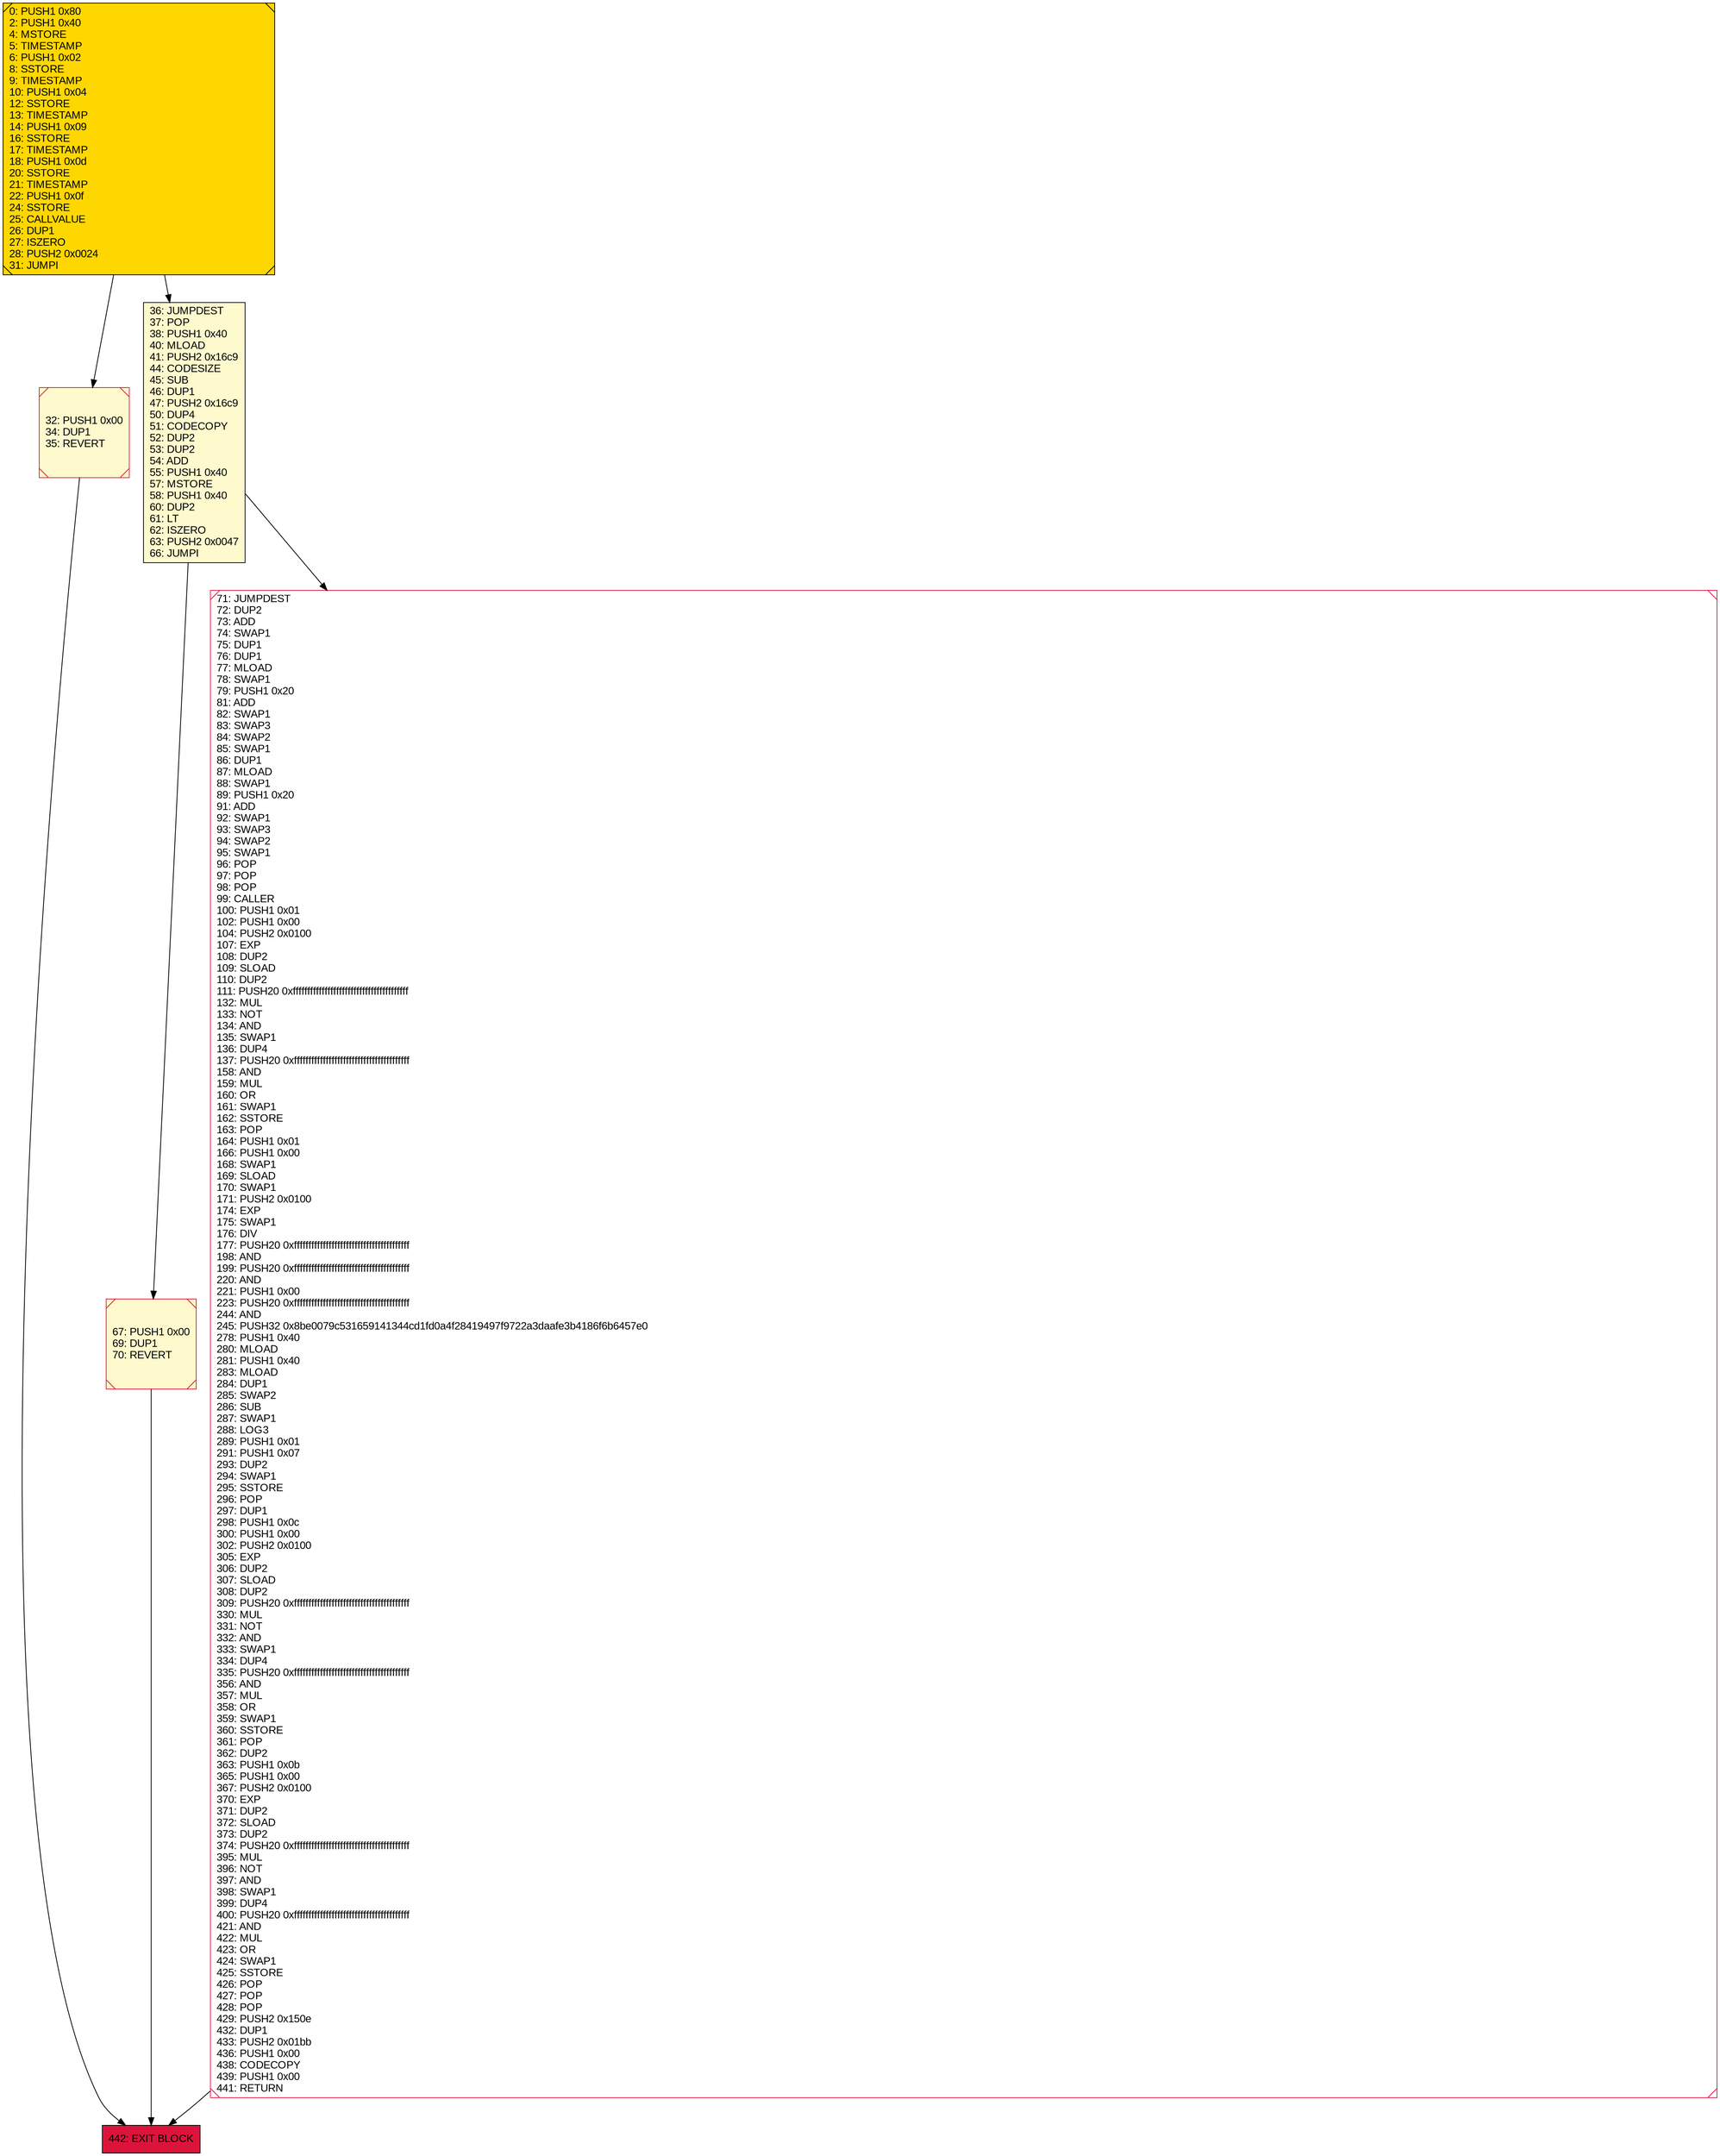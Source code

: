 digraph G {
bgcolor=transparent rankdir=UD;
node [shape=box style=filled color=black fillcolor=white fontname=arial fontcolor=black];
32 [label="32: PUSH1 0x00\l34: DUP1\l35: REVERT\l" fillcolor=lemonchiffon shape=Msquare color=crimson ];
36 [label="36: JUMPDEST\l37: POP\l38: PUSH1 0x40\l40: MLOAD\l41: PUSH2 0x16c9\l44: CODESIZE\l45: SUB\l46: DUP1\l47: PUSH2 0x16c9\l50: DUP4\l51: CODECOPY\l52: DUP2\l53: DUP2\l54: ADD\l55: PUSH1 0x40\l57: MSTORE\l58: PUSH1 0x40\l60: DUP2\l61: LT\l62: ISZERO\l63: PUSH2 0x0047\l66: JUMPI\l" fillcolor=lemonchiffon ];
67 [label="67: PUSH1 0x00\l69: DUP1\l70: REVERT\l" fillcolor=lemonchiffon shape=Msquare color=crimson ];
71 [label="71: JUMPDEST\l72: DUP2\l73: ADD\l74: SWAP1\l75: DUP1\l76: DUP1\l77: MLOAD\l78: SWAP1\l79: PUSH1 0x20\l81: ADD\l82: SWAP1\l83: SWAP3\l84: SWAP2\l85: SWAP1\l86: DUP1\l87: MLOAD\l88: SWAP1\l89: PUSH1 0x20\l91: ADD\l92: SWAP1\l93: SWAP3\l94: SWAP2\l95: SWAP1\l96: POP\l97: POP\l98: POP\l99: CALLER\l100: PUSH1 0x01\l102: PUSH1 0x00\l104: PUSH2 0x0100\l107: EXP\l108: DUP2\l109: SLOAD\l110: DUP2\l111: PUSH20 0xffffffffffffffffffffffffffffffffffffffff\l132: MUL\l133: NOT\l134: AND\l135: SWAP1\l136: DUP4\l137: PUSH20 0xffffffffffffffffffffffffffffffffffffffff\l158: AND\l159: MUL\l160: OR\l161: SWAP1\l162: SSTORE\l163: POP\l164: PUSH1 0x01\l166: PUSH1 0x00\l168: SWAP1\l169: SLOAD\l170: SWAP1\l171: PUSH2 0x0100\l174: EXP\l175: SWAP1\l176: DIV\l177: PUSH20 0xffffffffffffffffffffffffffffffffffffffff\l198: AND\l199: PUSH20 0xffffffffffffffffffffffffffffffffffffffff\l220: AND\l221: PUSH1 0x00\l223: PUSH20 0xffffffffffffffffffffffffffffffffffffffff\l244: AND\l245: PUSH32 0x8be0079c531659141344cd1fd0a4f28419497f9722a3daafe3b4186f6b6457e0\l278: PUSH1 0x40\l280: MLOAD\l281: PUSH1 0x40\l283: MLOAD\l284: DUP1\l285: SWAP2\l286: SUB\l287: SWAP1\l288: LOG3\l289: PUSH1 0x01\l291: PUSH1 0x07\l293: DUP2\l294: SWAP1\l295: SSTORE\l296: POP\l297: DUP1\l298: PUSH1 0x0c\l300: PUSH1 0x00\l302: PUSH2 0x0100\l305: EXP\l306: DUP2\l307: SLOAD\l308: DUP2\l309: PUSH20 0xffffffffffffffffffffffffffffffffffffffff\l330: MUL\l331: NOT\l332: AND\l333: SWAP1\l334: DUP4\l335: PUSH20 0xffffffffffffffffffffffffffffffffffffffff\l356: AND\l357: MUL\l358: OR\l359: SWAP1\l360: SSTORE\l361: POP\l362: DUP2\l363: PUSH1 0x0b\l365: PUSH1 0x00\l367: PUSH2 0x0100\l370: EXP\l371: DUP2\l372: SLOAD\l373: DUP2\l374: PUSH20 0xffffffffffffffffffffffffffffffffffffffff\l395: MUL\l396: NOT\l397: AND\l398: SWAP1\l399: DUP4\l400: PUSH20 0xffffffffffffffffffffffffffffffffffffffff\l421: AND\l422: MUL\l423: OR\l424: SWAP1\l425: SSTORE\l426: POP\l427: POP\l428: POP\l429: PUSH2 0x150e\l432: DUP1\l433: PUSH2 0x01bb\l436: PUSH1 0x00\l438: CODECOPY\l439: PUSH1 0x00\l441: RETURN\l" shape=Msquare color=crimson ];
442 [label="442: EXIT BLOCK\l" fillcolor=crimson ];
0 [label="0: PUSH1 0x80\l2: PUSH1 0x40\l4: MSTORE\l5: TIMESTAMP\l6: PUSH1 0x02\l8: SSTORE\l9: TIMESTAMP\l10: PUSH1 0x04\l12: SSTORE\l13: TIMESTAMP\l14: PUSH1 0x09\l16: SSTORE\l17: TIMESTAMP\l18: PUSH1 0x0d\l20: SSTORE\l21: TIMESTAMP\l22: PUSH1 0x0f\l24: SSTORE\l25: CALLVALUE\l26: DUP1\l27: ISZERO\l28: PUSH2 0x0024\l31: JUMPI\l" fillcolor=lemonchiffon shape=Msquare fillcolor=gold ];
36 -> 67;
71 -> 442;
67 -> 442;
0 -> 36;
0 -> 32;
36 -> 71;
32 -> 442;
}
